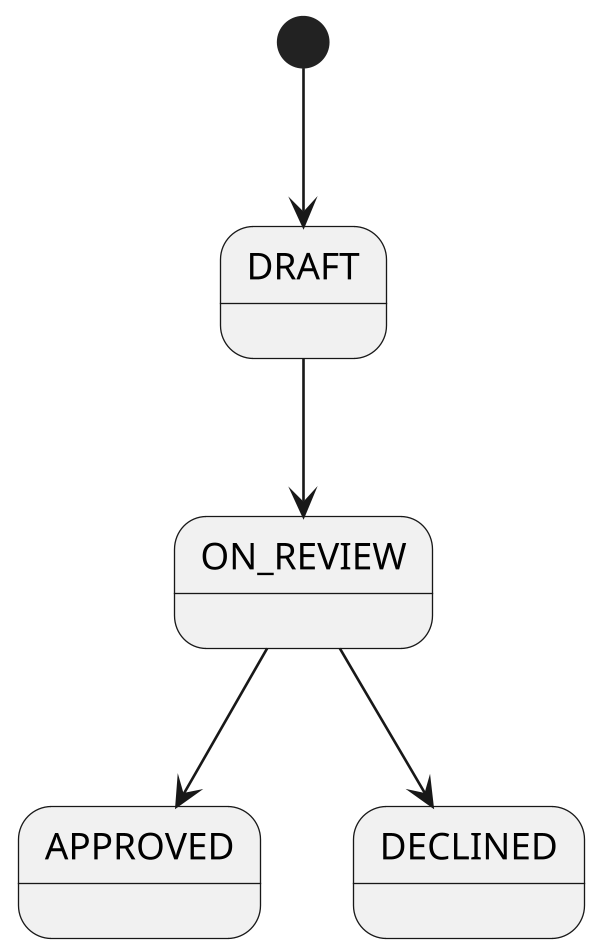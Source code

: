 @startuml
scale 600 width

[*] --> DRAFT
DRAFT --> ON_REVIEW
ON_REVIEW --> APPROVED
ON_REVIEW --> DECLINED


@enduml
